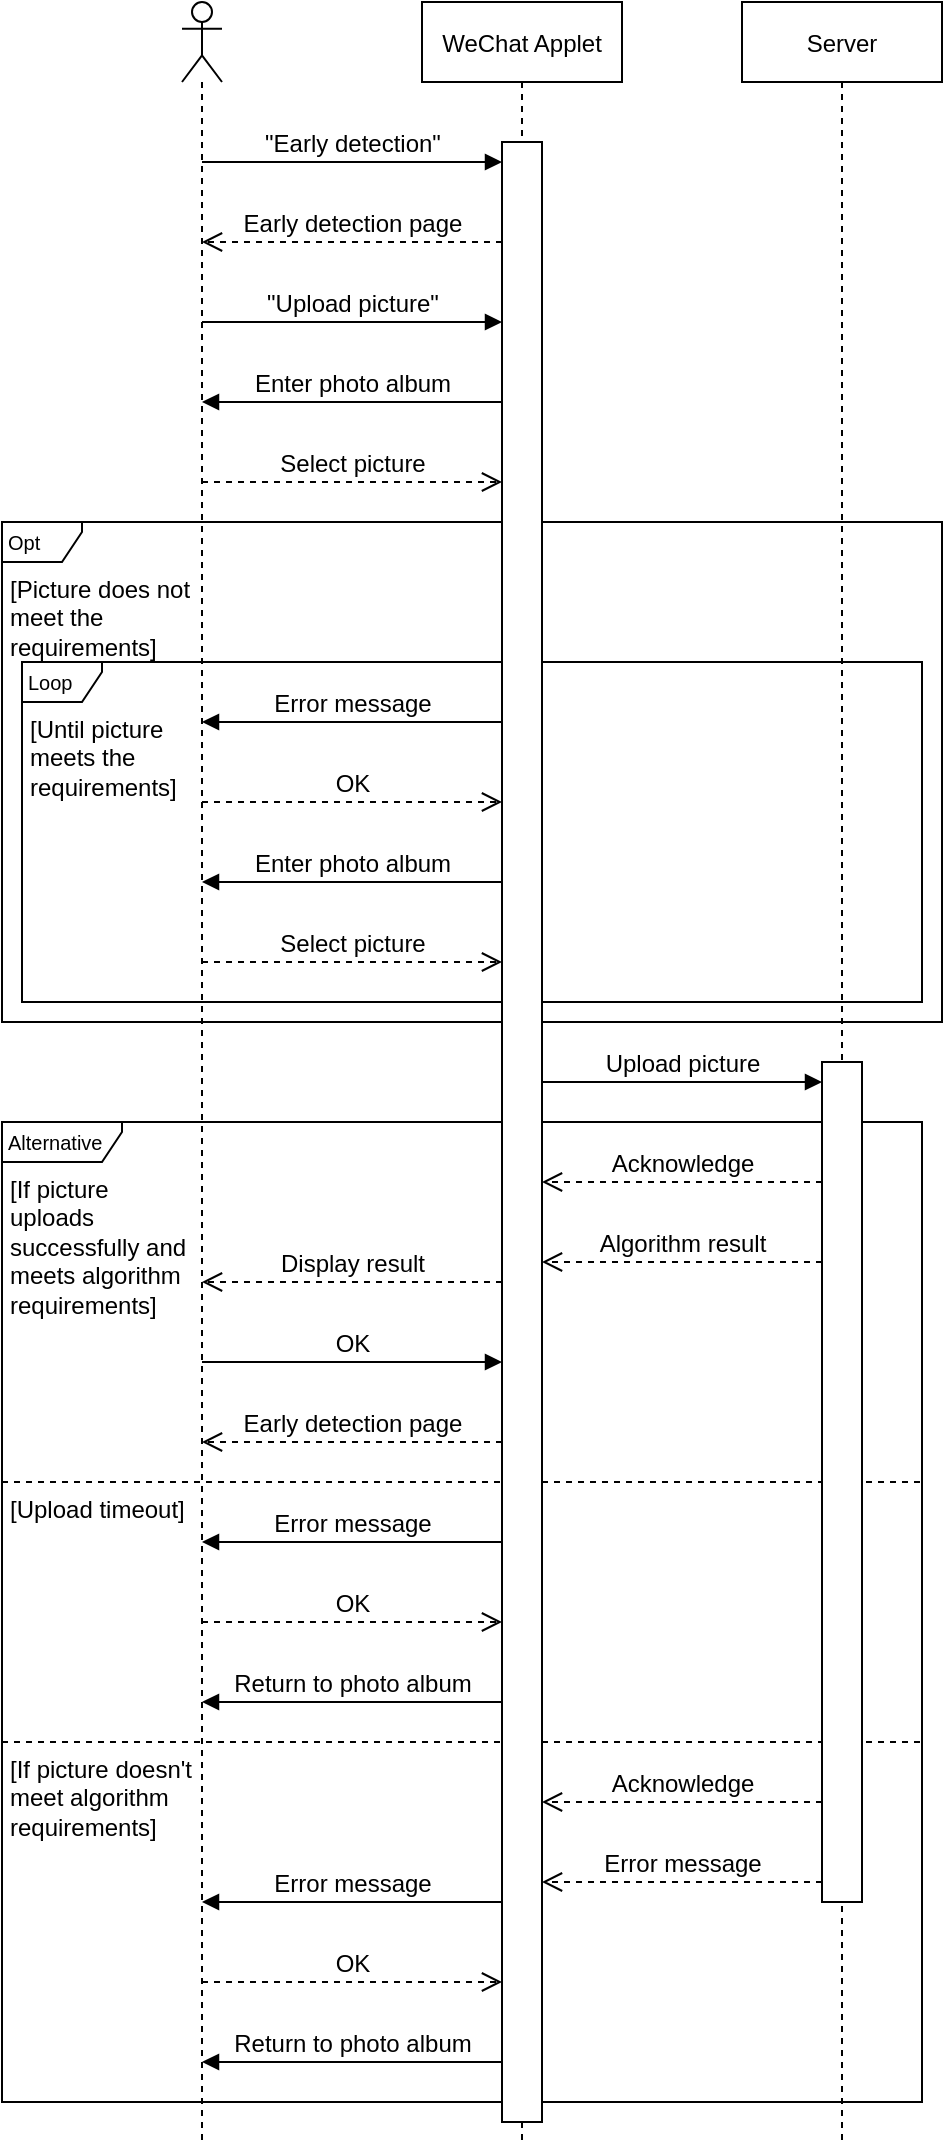 <mxfile version="14.6.6" type="device"><diagram id="EjsiPQcKAoGRyyTPucXv" name="Page-1"><mxGraphModel dx="964" dy="751" grid="1" gridSize="10" guides="1" tooltips="1" connect="1" arrows="1" fold="1" page="1" pageScale="1" pageWidth="827" pageHeight="1169" math="0" shadow="0"><root><mxCell id="0"/><mxCell id="1" parent="0"/><mxCell id="MAwvRtq0yrX1o7aLtFVM-14" value="&lt;font style=&quot;font-size: 10px&quot;&gt;Alternative&lt;/font&gt;" style="shape=umlFrame;tabWidth=110;tabHeight=30;tabPosition=left;html=1;boundedLbl=1;labelInHeader=1;width=60;height=20;align=left;spacingLeft=1;container=0;" vertex="1" parent="1"><mxGeometry x="40" y="600" width="460" height="490" as="geometry"/></mxCell><mxCell id="MAwvRtq0yrX1o7aLtFVM-51" value="" style="endArrow=none;dashed=1;html=1;" edge="1" parent="1"><mxGeometry x="40" y="550" width="50" height="50" as="geometry"><mxPoint x="40" y="910" as="sourcePoint"/><mxPoint x="500" y="910" as="targetPoint"/></mxGeometry></mxCell><mxCell id="MAwvRtq0yrX1o7aLtFVM-55" value="" style="endArrow=none;dashed=1;html=1;" edge="1" parent="1"><mxGeometry x="40" y="560" width="50" height="50" as="geometry"><mxPoint x="40" y="780" as="sourcePoint"/><mxPoint x="500" y="780" as="targetPoint"/></mxGeometry></mxCell><mxCell id="T-v-TK5pMLw3BQBidbbL-74" value="&lt;font style=&quot;font-size: 10px&quot;&gt;Opt&lt;/font&gt;" style="shape=umlFrame;tabWidth=110;tabHeight=30;tabPosition=left;html=1;boundedLbl=1;labelInHeader=1;width=40;height=20;align=left;spacingLeft=1;container=0;" parent="1" vertex="1"><mxGeometry x="40" y="300" width="470" height="250" as="geometry"/></mxCell><mxCell id="T-v-TK5pMLw3BQBidbbL-62" value="&lt;font style=&quot;font-size: 10px&quot;&gt;Loop&lt;/font&gt;" style="shape=umlFrame;tabWidth=110;tabHeight=30;tabPosition=left;html=1;boundedLbl=1;labelInHeader=1;width=40;height=20;align=left;spacingLeft=1;container=0;" parent="1" vertex="1"><mxGeometry x="50" y="370" width="450" height="170" as="geometry"/></mxCell><mxCell id="ofBffeFVcKUUHxkPsgCd-1" value="WeChat Applet" style="shape=umlLifeline;perimeter=lifelinePerimeter;container=1;collapsible=0;recursiveResize=0;rounded=0;shadow=0;strokeWidth=1;" parent="1" vertex="1"><mxGeometry x="250" y="40" width="100" height="1070" as="geometry"/></mxCell><mxCell id="ofBffeFVcKUUHxkPsgCd-2" value="" style="shape=umlLifeline;participant=umlActor;perimeter=lifelinePerimeter;whiteSpace=wrap;html=1;container=1;collapsible=0;recursiveResize=0;verticalAlign=top;spacingTop=36;outlineConnect=0;fontSize=12;align=left;" parent="1" vertex="1"><mxGeometry x="130" y="40" width="20" height="1070" as="geometry"/></mxCell><mxCell id="ofBffeFVcKUUHxkPsgCd-11" value="Server" style="shape=umlLifeline;perimeter=lifelinePerimeter;container=1;collapsible=0;recursiveResize=0;rounded=0;shadow=0;strokeWidth=1;" parent="1" vertex="1"><mxGeometry x="410" y="40" width="100" height="1070" as="geometry"/></mxCell><mxCell id="ofBffeFVcKUUHxkPsgCd-16" value="" style="rounded=0;whiteSpace=wrap;html=1;fontSize=12;align=left;" parent="ofBffeFVcKUUHxkPsgCd-11" vertex="1"><mxGeometry x="40" y="530" width="20" height="420" as="geometry"/></mxCell><mxCell id="ofBffeFVcKUUHxkPsgCd-19" value="&quot;Early detection&quot;" style="html=1;verticalAlign=bottom;endArrow=block;fontSize=12;" parent="1" edge="1"><mxGeometry width="80" relative="1" as="geometry"><mxPoint x="140" y="120" as="sourcePoint"/><mxPoint x="290" y="120" as="targetPoint"/></mxGeometry></mxCell><mxCell id="T-v-TK5pMLw3BQBidbbL-7" value="Upload picture" style="html=1;verticalAlign=bottom;endArrow=block;fontSize=12;" parent="1" edge="1"><mxGeometry x="40" y="539" width="80" as="geometry"><mxPoint x="310" y="580" as="sourcePoint"/><mxPoint x="450" y="580" as="targetPoint"/></mxGeometry></mxCell><mxCell id="MAwvRtq0yrX1o7aLtFVM-1" value="Early detection page" style="html=1;verticalAlign=bottom;endArrow=open;dashed=1;endSize=8;fontSize=12;" edge="1" parent="1"><mxGeometry x="40" y="120" as="geometry"><mxPoint x="290" y="160" as="sourcePoint"/><mxPoint x="140" y="160" as="targetPoint"/></mxGeometry></mxCell><mxCell id="MAwvRtq0yrX1o7aLtFVM-2" value="&quot;Upload picture&quot;" style="html=1;verticalAlign=bottom;endArrow=block;fontSize=12;" edge="1" parent="1"><mxGeometry width="80" relative="1" as="geometry"><mxPoint x="140" y="200" as="sourcePoint"/><mxPoint x="290" y="200" as="targetPoint"/></mxGeometry></mxCell><mxCell id="T-v-TK5pMLw3BQBidbbL-41" value="[Picture does not meet the requirements]" style="text;strokeColor=none;fillColor=none;align=left;verticalAlign=top;whiteSpace=wrap;rounded=0;spacingLeft=2;spacingRight=2;" parent="1" vertex="1"><mxGeometry x="40" y="320" width="100" height="20" as="geometry"/></mxCell><mxCell id="MAwvRtq0yrX1o7aLtFVM-9" value="Enter photo album" style="html=1;verticalAlign=bottom;endArrow=block;fontSize=12;" edge="1" parent="1"><mxGeometry x="-10" y="-30" width="80" as="geometry"><mxPoint x="290" y="480" as="sourcePoint"/><mxPoint x="140" y="480" as="targetPoint"/></mxGeometry></mxCell><mxCell id="T-v-TK5pMLw3BQBidbbL-63" value="[Until picture meets the requirements]" style="text;strokeColor=none;fillColor=none;align=left;verticalAlign=top;whiteSpace=wrap;rounded=0;spacingLeft=2;spacingRight=2;" parent="1" vertex="1"><mxGeometry x="50" y="390" width="90" height="40" as="geometry"/></mxCell><mxCell id="T-v-TK5pMLw3BQBidbbL-46" value="Error message" style="html=1;verticalAlign=bottom;endArrow=block;fontSize=12;" parent="1" edge="1"><mxGeometry x="40" y="260" width="80" as="geometry"><mxPoint x="290" y="400" as="sourcePoint"/><mxPoint x="140" y="400" as="targetPoint"/></mxGeometry></mxCell><mxCell id="MAwvRtq0yrX1o7aLtFVM-8" value="OK" style="html=1;verticalAlign=bottom;endArrow=open;dashed=1;endSize=8;fontSize=12;" edge="1" parent="1"><mxGeometry x="40" y="400" as="geometry"><mxPoint x="140" y="440" as="sourcePoint"/><mxPoint x="290" y="440" as="targetPoint"/></mxGeometry></mxCell><mxCell id="MAwvRtq0yrX1o7aLtFVM-10" value="Enter photo album" style="html=1;verticalAlign=bottom;endArrow=block;fontSize=12;" edge="1" parent="1"><mxGeometry x="40" y="100" width="80" as="geometry"><mxPoint x="290" y="240" as="sourcePoint"/><mxPoint x="140" y="240" as="targetPoint"/></mxGeometry></mxCell><mxCell id="MAwvRtq0yrX1o7aLtFVM-11" value="Select picture" style="html=1;verticalAlign=bottom;endArrow=open;dashed=1;endSize=8;fontSize=12;" edge="1" parent="1"><mxGeometry x="40" y="240" as="geometry"><mxPoint x="140" y="280" as="sourcePoint"/><mxPoint x="290" y="280" as="targetPoint"/></mxGeometry></mxCell><mxCell id="MAwvRtq0yrX1o7aLtFVM-12" value="Select picture" style="html=1;verticalAlign=bottom;endArrow=open;dashed=1;endSize=8;fontSize=12;" edge="1" parent="1"><mxGeometry x="40" y="480" as="geometry"><mxPoint x="140" y="520" as="sourcePoint"/><mxPoint x="290" y="520" as="targetPoint"/></mxGeometry></mxCell><mxCell id="T-v-TK5pMLw3BQBidbbL-44" value="Acknowledge" style="html=1;verticalAlign=bottom;endArrow=open;dashed=1;endSize=8;fontSize=12;" parent="1" edge="1"><mxGeometry x="210" y="589.5" as="geometry"><mxPoint x="450" y="630" as="sourcePoint"/><mxPoint x="310" y="630" as="targetPoint"/></mxGeometry></mxCell><mxCell id="MAwvRtq0yrX1o7aLtFVM-38" value="Algorithm result" style="html=1;verticalAlign=bottom;endArrow=open;dashed=1;endSize=8;fontSize=12;" edge="1" parent="1"><mxGeometry x="210" y="630" as="geometry"><mxPoint x="450" y="670" as="sourcePoint"/><mxPoint x="310" y="670" as="targetPoint"/></mxGeometry></mxCell><mxCell id="MAwvRtq0yrX1o7aLtFVM-40" value="Display result" style="html=1;verticalAlign=bottom;endArrow=open;dashed=1;endSize=8;fontSize=12;" edge="1" parent="1"><mxGeometry x="40" y="640" as="geometry"><mxPoint x="290" y="680" as="sourcePoint"/><mxPoint x="140" y="680" as="targetPoint"/></mxGeometry></mxCell><mxCell id="MAwvRtq0yrX1o7aLtFVM-44" value="OK" style="html=1;verticalAlign=bottom;endArrow=block;fontSize=12;" edge="1" parent="1"><mxGeometry x="40" y="560" width="80" as="geometry"><mxPoint x="140" y="720" as="sourcePoint"/><mxPoint x="290" y="720" as="targetPoint"/></mxGeometry></mxCell><mxCell id="MAwvRtq0yrX1o7aLtFVM-45" value="Early detection page" style="html=1;verticalAlign=bottom;endArrow=open;dashed=1;endSize=8;fontSize=12;" edge="1" parent="1"><mxGeometry x="40" y="720" as="geometry"><mxPoint x="290" y="760" as="sourcePoint"/><mxPoint x="140" y="760" as="targetPoint"/></mxGeometry></mxCell><mxCell id="MAwvRtq0yrX1o7aLtFVM-48" value="Error message" style="html=1;verticalAlign=bottom;endArrow=block;fontSize=12;" edge="1" parent="1"><mxGeometry x="40" y="670" width="80" as="geometry"><mxPoint x="290" y="810" as="sourcePoint"/><mxPoint x="140" y="810" as="targetPoint"/></mxGeometry></mxCell><mxCell id="MAwvRtq0yrX1o7aLtFVM-49" value="OK" style="html=1;verticalAlign=bottom;endArrow=open;dashed=1;endSize=8;fontSize=12;" edge="1" parent="1"><mxGeometry x="40" y="810" as="geometry"><mxPoint x="140" y="850" as="sourcePoint"/><mxPoint x="290" y="850" as="targetPoint"/></mxGeometry></mxCell><mxCell id="MAwvRtq0yrX1o7aLtFVM-50" value="Return to photo album" style="html=1;verticalAlign=bottom;endArrow=block;fontSize=12;" edge="1" parent="1"><mxGeometry x="-10" y="380" width="80" as="geometry"><mxPoint x="290" y="890" as="sourcePoint"/><mxPoint x="140" y="890" as="targetPoint"/></mxGeometry></mxCell><mxCell id="MAwvRtq0yrX1o7aLtFVM-52" value="[If picture doesn't meet algorithm requirements]" style="text;strokeColor=none;fillColor=none;align=left;verticalAlign=top;whiteSpace=wrap;rounded=0;spacingLeft=2;spacingRight=2;" vertex="1" parent="1"><mxGeometry x="40" y="910" width="100" height="20" as="geometry"/></mxCell><mxCell id="MAwvRtq0yrX1o7aLtFVM-54" value="[If picture uploads successfully and meets algorithm requirements]" style="text;strokeColor=none;fillColor=none;align=left;verticalAlign=top;whiteSpace=wrap;rounded=0;spacingLeft=2;spacingRight=2;" vertex="1" parent="1"><mxGeometry x="40" y="620" width="100" height="20" as="geometry"/></mxCell><mxCell id="MAwvRtq0yrX1o7aLtFVM-56" value="[Upload timeout]" style="text;strokeColor=none;fillColor=none;align=left;verticalAlign=top;whiteSpace=wrap;rounded=0;spacingLeft=2;spacingRight=2;" vertex="1" parent="1"><mxGeometry x="40" y="780" width="100" height="20" as="geometry"/></mxCell><mxCell id="MAwvRtq0yrX1o7aLtFVM-58" value="Acknowledge" style="html=1;verticalAlign=bottom;endArrow=open;dashed=1;endSize=8;fontSize=12;" edge="1" parent="1"><mxGeometry x="210" y="899.5" as="geometry"><mxPoint x="450" y="940" as="sourcePoint"/><mxPoint x="310" y="940" as="targetPoint"/></mxGeometry></mxCell><mxCell id="MAwvRtq0yrX1o7aLtFVM-60" value="Error message" style="html=1;verticalAlign=bottom;endArrow=open;dashed=1;endSize=8;fontSize=12;" edge="1" parent="1"><mxGeometry x="210" y="939.5" as="geometry"><mxPoint x="450" y="980" as="sourcePoint"/><mxPoint x="310" y="980" as="targetPoint"/></mxGeometry></mxCell><mxCell id="MAwvRtq0yrX1o7aLtFVM-61" value="Error message" style="html=1;verticalAlign=bottom;endArrow=block;fontSize=12;" edge="1" parent="1"><mxGeometry x="40" y="850" width="80" as="geometry"><mxPoint x="290" y="990" as="sourcePoint"/><mxPoint x="140" y="990" as="targetPoint"/></mxGeometry></mxCell><mxCell id="MAwvRtq0yrX1o7aLtFVM-62" value="OK" style="html=1;verticalAlign=bottom;endArrow=open;dashed=1;endSize=8;fontSize=12;" edge="1" parent="1"><mxGeometry x="40" y="990" as="geometry"><mxPoint x="140" y="1030" as="sourcePoint"/><mxPoint x="290" y="1030" as="targetPoint"/></mxGeometry></mxCell><mxCell id="MAwvRtq0yrX1o7aLtFVM-63" value="Return to photo album" style="html=1;verticalAlign=bottom;endArrow=block;fontSize=12;" edge="1" parent="1"><mxGeometry x="-10" y="560" width="80" as="geometry"><mxPoint x="290" y="1070" as="sourcePoint"/><mxPoint x="140" y="1070" as="targetPoint"/></mxGeometry></mxCell><mxCell id="ofBffeFVcKUUHxkPsgCd-3" value="" style="rounded=0;whiteSpace=wrap;html=1;fontSize=12;align=left;" parent="1" vertex="1"><mxGeometry x="290" y="110" width="20" height="990" as="geometry"/></mxCell></root></mxGraphModel></diagram></mxfile>